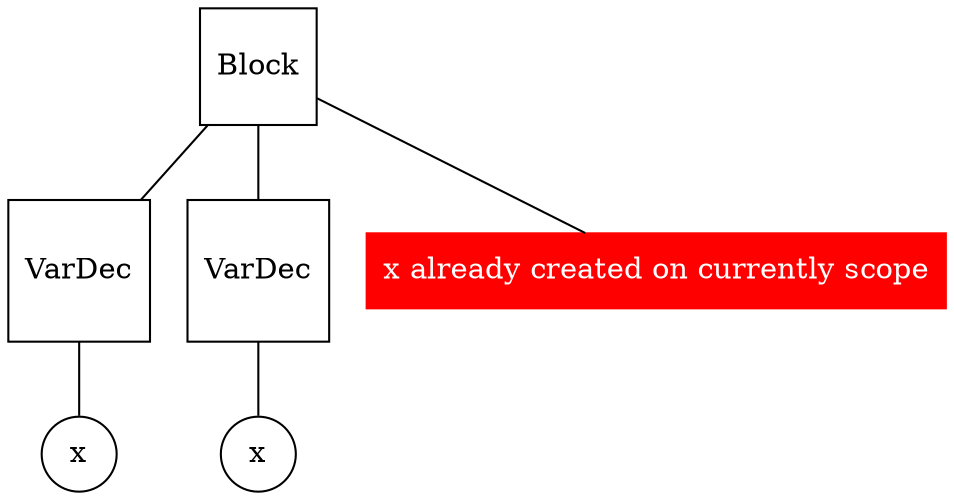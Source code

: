 graph g {
n0 [label = "Block", shape="square"]
n1 [label = "VarDec", shape="square"]
n2 [label = "x", shape="circle"]
n3 [label = "VarDec", shape="square"]
n4 [label = "x", shape="circle"]
error [label = "x already created on currently scope", color="red", style="filled", shape="box", fontcolor="white"]

"n1" -- "n2"
"n0" -- "n1"
"n3" -- "n4"
"n0" -- "n3"
"n0" -- "error"
}
